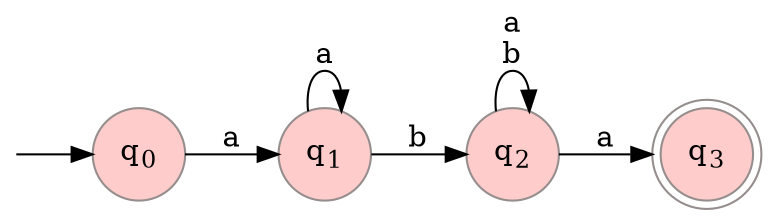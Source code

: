 digraph fsa_02 {

	dpi = 480;
	rankdir=LR;

	"startRes" [shape=point, style="invis"];
	node [shape = doublecircle, color="#968D8D", fontcolor=black, fillcolor="#FFCCCC", style="filled"];
	"q3";

	node [shape = circle];

	"q0" [label=<q<sub>0</sub>>, pos="2,3!"];
	"q1" [label=<q<sub>1</sub>>, pos="5,3!"];
	"q2" [label=<q<sub>2</sub>>, pos="8,3!"];
	"q3" [label=<q<sub>3</sub>>, pos="11,3!"];

	"startRes" -> "q0";

	"q0" -> "q1" [label="a"];
	"q1" -> "q1" [label="a"];
	"q1" -> "q2" [label="b"];
	"q2" -> "q2" [label="a\nb"];
	"q2" -> "q3" [label="a"];


}

